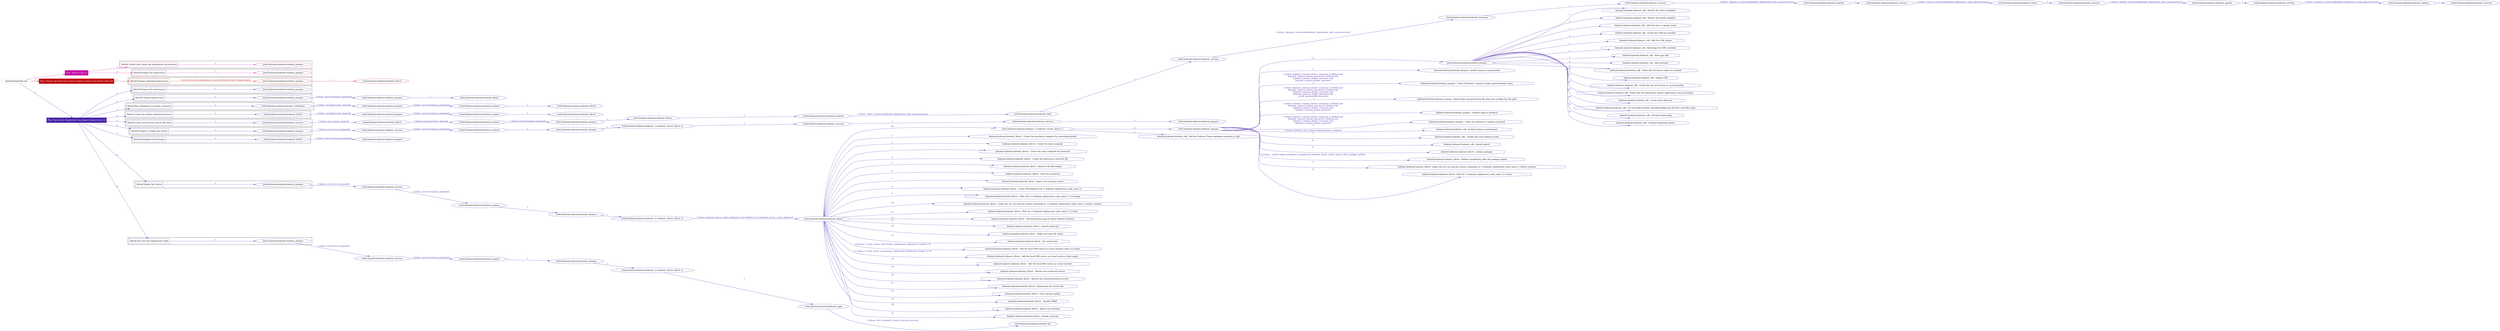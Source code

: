 digraph {
	graph [concentrate=true ordering=in rankdir=LR ratio=fill]
	edge [esep=5 sep=10]
	"kubeinit/playbook.yml" [id=root_node style=dotted]
	play_168123b5 [label="Play: Initial setup (1)" color="#c705a8" fontcolor="#ffffff" id=play_168123b5 shape=box style=filled tooltip=localhost]
	"kubeinit/playbook.yml" -> play_168123b5 [label="1 " color="#c705a8" fontcolor="#c705a8" id=edge_a6154571 labeltooltip="1 " tooltip="1 "]
	subgraph "kubeinit.kubeinit.kubeinit_prepare" {
		role_f24a0350 [label="[role] kubeinit.kubeinit.kubeinit_prepare" color="#c705a8" id=role_f24a0350 tooltip="kubeinit.kubeinit.kubeinit_prepare"]
	}
	subgraph "kubeinit.kubeinit.kubeinit_prepare" {
		role_f09bba0e [label="[role] kubeinit.kubeinit.kubeinit_prepare" color="#c705a8" id=role_f09bba0e tooltip="kubeinit.kubeinit.kubeinit_prepare"]
	}
	subgraph "Play: Initial setup (1)" {
		play_168123b5 -> block_b413ba2d [label=1 color="#c705a8" fontcolor="#c705a8" id=edge_77c739c5 labeltooltip=1 tooltip=1]
		subgraph cluster_block_b413ba2d {
			block_b413ba2d [label="[block] Gather facts about the deployment environment" color="#c705a8" id=block_b413ba2d labeltooltip="Gather facts about the deployment environment" shape=box tooltip="Gather facts about the deployment environment"]
			block_b413ba2d -> role_f24a0350 [label="1 " color="#c705a8" fontcolor="#c705a8" id=edge_3840ce3e labeltooltip="1 " tooltip="1 "]
		}
		play_168123b5 -> block_1f0708b6 [label=2 color="#c705a8" fontcolor="#c705a8" id=edge_4a33b6db labeltooltip=2 tooltip=2]
		subgraph cluster_block_1f0708b6 {
			block_1f0708b6 [label="[block] Prepare the hypervisors" color="#c705a8" id=block_1f0708b6 labeltooltip="Prepare the hypervisors" shape=box tooltip="Prepare the hypervisors"]
			block_1f0708b6 -> role_f09bba0e [label="1 " color="#c705a8" fontcolor="#c705a8" id=edge_e30bf306 labeltooltip="1 " tooltip="1 "]
		}
	}
	play_d1ee46f5 [label="Play: Prepare all hypervisor hosts to deploy service and cluster nodes (0)" color="#c00c10" fontcolor="#ffffff" id=play_d1ee46f5 shape=box style=filled tooltip="Play: Prepare all hypervisor hosts to deploy service and cluster nodes (0)"]
	"kubeinit/playbook.yml" -> play_d1ee46f5 [label="2 " color="#c00c10" fontcolor="#c00c10" id=edge_4a5be1d6 labeltooltip="2 " tooltip="2 "]
	subgraph "kubeinit.kubeinit.kubeinit_libvirt" {
		role_a0dbacc8 [label="[role] kubeinit.kubeinit.kubeinit_libvirt" color="#c00c10" id=role_a0dbacc8 tooltip="kubeinit.kubeinit.kubeinit_libvirt"]
	}
	subgraph "kubeinit.kubeinit.kubeinit_prepare" {
		role_e5b5facb [label="[role] kubeinit.kubeinit.kubeinit_prepare" color="#c00c10" id=role_e5b5facb tooltip="kubeinit.kubeinit.kubeinit_prepare"]
		role_e5b5facb -> role_a0dbacc8 [label="1 " color="#c00c10" fontcolor="#c00c10" id=edge_092a9d5a labeltooltip="1 " tooltip="1 "]
	}
	subgraph "Play: Prepare all hypervisor hosts to deploy service and cluster nodes (0)" {
		play_d1ee46f5 -> block_c4c1b292 [label=1 color="#c00c10" fontcolor="#c00c10" id=edge_a5644988 labeltooltip=1 tooltip=1]
		subgraph cluster_block_c4c1b292 {
			block_c4c1b292 [label="[block] Prepare individual hypervisors" color="#c00c10" id=block_c4c1b292 labeltooltip="Prepare individual hypervisors" shape=box tooltip="Prepare individual hypervisors"]
			block_c4c1b292 -> role_e5b5facb [label="1 [when: inventory_hostname in hostvars['kubeinit-facts'].hypervisors]" color="#c00c10" fontcolor="#c00c10" id=edge_5424ca59 labeltooltip="1 [when: inventory_hostname in hostvars['kubeinit-facts'].hypervisors]" tooltip="1 [when: inventory_hostname in hostvars['kubeinit-facts'].hypervisors]"]
		}
	}
	play_d9867f5f [label="Play: Run cluster deployment on prepared hypervisors (1)" color="#4921ab" fontcolor="#ffffff" id=play_d9867f5f shape=box style=filled tooltip=localhost]
	"kubeinit/playbook.yml" -> play_d9867f5f [label="3 " color="#4921ab" fontcolor="#4921ab" id=edge_e59981bf labeltooltip="3 " tooltip="3 "]
	subgraph "kubeinit.kubeinit.kubeinit_prepare" {
		role_7360574f [label="[role] kubeinit.kubeinit.kubeinit_prepare" color="#4921ab" id=role_7360574f tooltip="kubeinit.kubeinit.kubeinit_prepare"]
	}
	subgraph "kubeinit.kubeinit.kubeinit_libvirt" {
		role_3020bc89 [label="[role] kubeinit.kubeinit.kubeinit_libvirt" color="#4921ab" id=role_3020bc89 tooltip="kubeinit.kubeinit.kubeinit_libvirt"]
	}
	subgraph "kubeinit.kubeinit.kubeinit_prepare" {
		role_260cb291 [label="[role] kubeinit.kubeinit.kubeinit_prepare" color="#4921ab" id=role_260cb291 tooltip="kubeinit.kubeinit.kubeinit_prepare"]
		role_260cb291 -> role_3020bc89 [label="1 " color="#4921ab" fontcolor="#4921ab" id=edge_65d9c6bb labeltooltip="1 " tooltip="1 "]
	}
	subgraph "kubeinit.kubeinit.kubeinit_prepare" {
		role_b97d08a6 [label="[role] kubeinit.kubeinit.kubeinit_prepare" color="#4921ab" id=role_b97d08a6 tooltip="kubeinit.kubeinit.kubeinit_prepare"]
		role_b97d08a6 -> role_260cb291 [label="1 [when: not environment_prepared]" color="#4921ab" fontcolor="#4921ab" id=edge_9d4bd227 labeltooltip="1 [when: not environment_prepared]" tooltip="1 [when: not environment_prepared]"]
	}
	subgraph "kubeinit.kubeinit.kubeinit_libvirt" {
		role_e0ac35f8 [label="[role] kubeinit.kubeinit.kubeinit_libvirt" color="#4921ab" id=role_e0ac35f8 tooltip="kubeinit.kubeinit.kubeinit_libvirt"]
	}
	subgraph "kubeinit.kubeinit.kubeinit_prepare" {
		role_611c9a3a [label="[role] kubeinit.kubeinit.kubeinit_prepare" color="#4921ab" id=role_611c9a3a tooltip="kubeinit.kubeinit.kubeinit_prepare"]
		role_611c9a3a -> role_e0ac35f8 [label="1 " color="#4921ab" fontcolor="#4921ab" id=edge_a81bd6fb labeltooltip="1 " tooltip="1 "]
	}
	subgraph "kubeinit.kubeinit.kubeinit_prepare" {
		role_5e0f339d [label="[role] kubeinit.kubeinit.kubeinit_prepare" color="#4921ab" id=role_5e0f339d tooltip="kubeinit.kubeinit.kubeinit_prepare"]
		role_5e0f339d -> role_611c9a3a [label="1 [when: not environment_prepared]" color="#4921ab" fontcolor="#4921ab" id=edge_5bd35e44 labeltooltip="1 [when: not environment_prepared]" tooltip="1 [when: not environment_prepared]"]
	}
	subgraph "kubeinit.kubeinit.kubeinit_validations" {
		role_ddf6091a [label="[role] kubeinit.kubeinit.kubeinit_validations" color="#4921ab" id=role_ddf6091a tooltip="kubeinit.kubeinit.kubeinit_validations"]
		role_ddf6091a -> role_5e0f339d [label="1 [when: not hypervisors_cleaned]" color="#4921ab" fontcolor="#4921ab" id=edge_9f777963 labeltooltip="1 [when: not hypervisors_cleaned]" tooltip="1 [when: not hypervisors_cleaned]"]
	}
	subgraph "kubeinit.kubeinit.kubeinit_libvirt" {
		role_d4eea7ac [label="[role] kubeinit.kubeinit.kubeinit_libvirt" color="#4921ab" id=role_d4eea7ac tooltip="kubeinit.kubeinit.kubeinit_libvirt"]
	}
	subgraph "kubeinit.kubeinit.kubeinit_prepare" {
		role_920fbeca [label="[role] kubeinit.kubeinit.kubeinit_prepare" color="#4921ab" id=role_920fbeca tooltip="kubeinit.kubeinit.kubeinit_prepare"]
		role_920fbeca -> role_d4eea7ac [label="1 " color="#4921ab" fontcolor="#4921ab" id=edge_92e53eb0 labeltooltip="1 " tooltip="1 "]
	}
	subgraph "kubeinit.kubeinit.kubeinit_prepare" {
		role_f739179e [label="[role] kubeinit.kubeinit.kubeinit_prepare" color="#4921ab" id=role_f739179e tooltip="kubeinit.kubeinit.kubeinit_prepare"]
		role_f739179e -> role_920fbeca [label="1 [when: not environment_prepared]" color="#4921ab" fontcolor="#4921ab" id=edge_5e51ef5a labeltooltip="1 [when: not environment_prepared]" tooltip="1 [when: not environment_prepared]"]
	}
	subgraph "kubeinit.kubeinit.kubeinit_libvirt" {
		role_8d935866 [label="[role] kubeinit.kubeinit.kubeinit_libvirt" color="#4921ab" id=role_8d935866 tooltip="kubeinit.kubeinit.kubeinit_libvirt"]
		role_8d935866 -> role_f739179e [label="1 [when: not hypervisors_cleaned]" color="#4921ab" fontcolor="#4921ab" id=edge_d3b5748e labeltooltip="1 [when: not hypervisors_cleaned]" tooltip="1 [when: not hypervisors_cleaned]"]
	}
	subgraph "kubeinit.kubeinit.kubeinit_services" {
		role_967bcb36 [label="[role] kubeinit.kubeinit.kubeinit_services" color="#4921ab" id=role_967bcb36 tooltip="kubeinit.kubeinit.kubeinit_services"]
	}
	subgraph "kubeinit.kubeinit.kubeinit_registry" {
		role_96b33691 [label="[role] kubeinit.kubeinit.kubeinit_registry" color="#4921ab" id=role_96b33691 tooltip="kubeinit.kubeinit.kubeinit_registry"]
		role_96b33691 -> role_967bcb36 [label="1 " color="#4921ab" fontcolor="#4921ab" id=edge_1fbfda54 labeltooltip="1 " tooltip="1 "]
	}
	subgraph "kubeinit.kubeinit.kubeinit_services" {
		role_12900ff6 [label="[role] kubeinit.kubeinit.kubeinit_services" color="#4921ab" id=role_12900ff6 tooltip="kubeinit.kubeinit.kubeinit_services"]
		role_12900ff6 -> role_96b33691 [label="1 [when: 'registry' in hostvars[kubeinit_deployment_node_name].services]" color="#4921ab" fontcolor="#4921ab" id=edge_33d5be6c labeltooltip="1 [when: 'registry' in hostvars[kubeinit_deployment_node_name].services]" tooltip="1 [when: 'registry' in hostvars[kubeinit_deployment_node_name].services]"]
	}
	subgraph "kubeinit.kubeinit.kubeinit_apache" {
		role_d46aa063 [label="[role] kubeinit.kubeinit.kubeinit_apache" color="#4921ab" id=role_d46aa063 tooltip="kubeinit.kubeinit.kubeinit_apache"]
		role_d46aa063 -> role_12900ff6 [label="1 " color="#4921ab" fontcolor="#4921ab" id=edge_eb137a51 labeltooltip="1 " tooltip="1 "]
	}
	subgraph "kubeinit.kubeinit.kubeinit_services" {
		role_f12a25d2 [label="[role] kubeinit.kubeinit.kubeinit_services" color="#4921ab" id=role_f12a25d2 tooltip="kubeinit.kubeinit.kubeinit_services"]
		role_f12a25d2 -> role_d46aa063 [label="1 [when: 'apache' in hostvars[kubeinit_deployment_node_name].services]" color="#4921ab" fontcolor="#4921ab" id=edge_98c946d5 labeltooltip="1 [when: 'apache' in hostvars[kubeinit_deployment_node_name].services]" tooltip="1 [when: 'apache' in hostvars[kubeinit_deployment_node_name].services]"]
	}
	subgraph "kubeinit.kubeinit.kubeinit_nexus" {
		role_21fad8bd [label="[role] kubeinit.kubeinit.kubeinit_nexus" color="#4921ab" id=role_21fad8bd tooltip="kubeinit.kubeinit.kubeinit_nexus"]
		role_21fad8bd -> role_f12a25d2 [label="1 " color="#4921ab" fontcolor="#4921ab" id=edge_0c5fc594 labeltooltip="1 " tooltip="1 "]
	}
	subgraph "kubeinit.kubeinit.kubeinit_services" {
		role_dd56116a [label="[role] kubeinit.kubeinit.kubeinit_services" color="#4921ab" id=role_dd56116a tooltip="kubeinit.kubeinit.kubeinit_services"]
		role_dd56116a -> role_21fad8bd [label="1 [when: 'nexus' in hostvars[kubeinit_deployment_node_name].services]" color="#4921ab" fontcolor="#4921ab" id=edge_e32bef6a labeltooltip="1 [when: 'nexus' in hostvars[kubeinit_deployment_node_name].services]" tooltip="1 [when: 'nexus' in hostvars[kubeinit_deployment_node_name].services]"]
	}
	subgraph "kubeinit.kubeinit.kubeinit_haproxy" {
		role_dd62cfbc [label="[role] kubeinit.kubeinit.kubeinit_haproxy" color="#4921ab" id=role_dd62cfbc tooltip="kubeinit.kubeinit.kubeinit_haproxy"]
		role_dd62cfbc -> role_dd56116a [label="1 " color="#4921ab" fontcolor="#4921ab" id=edge_87c8d798 labeltooltip="1 " tooltip="1 "]
	}
	subgraph "kubeinit.kubeinit.kubeinit_services" {
		role_15449789 [label="[role] kubeinit.kubeinit.kubeinit_services" color="#4921ab" id=role_15449789 tooltip="kubeinit.kubeinit.kubeinit_services"]
		role_15449789 -> role_dd62cfbc [label="1 [when: 'haproxy' in hostvars[kubeinit_deployment_node_name].services]" color="#4921ab" fontcolor="#4921ab" id=edge_2f1338ce labeltooltip="1 [when: 'haproxy' in hostvars[kubeinit_deployment_node_name].services]" tooltip="1 [when: 'haproxy' in hostvars[kubeinit_deployment_node_name].services]"]
	}
	subgraph "kubeinit.kubeinit.kubeinit_dnsmasq" {
		role_1435959d [label="[role] kubeinit.kubeinit.kubeinit_dnsmasq" color="#4921ab" id=role_1435959d tooltip="kubeinit.kubeinit.kubeinit_dnsmasq"]
		role_1435959d -> role_15449789 [label="1 " color="#4921ab" fontcolor="#4921ab" id=edge_69a51e89 labeltooltip="1 " tooltip="1 "]
	}
	subgraph "kubeinit.kubeinit.kubeinit_services" {
		role_60801e56 [label="[role] kubeinit.kubeinit.kubeinit_services" color="#4921ab" id=role_60801e56 tooltip="kubeinit.kubeinit.kubeinit_services"]
		role_60801e56 -> role_1435959d [label="1 [when: 'dnsmasq' in hostvars[kubeinit_deployment_node_name].services]" color="#4921ab" fontcolor="#4921ab" id=edge_5f782dc4 labeltooltip="1 [when: 'dnsmasq' in hostvars[kubeinit_deployment_node_name].services]" tooltip="1 [when: 'dnsmasq' in hostvars[kubeinit_deployment_node_name].services]"]
	}
	subgraph "kubeinit.kubeinit.kubeinit_bind" {
		role_20e7b228 [label="[role] kubeinit.kubeinit.kubeinit_bind" color="#4921ab" id=role_20e7b228 tooltip="kubeinit.kubeinit.kubeinit_bind"]
		role_20e7b228 -> role_60801e56 [label="1 " color="#4921ab" fontcolor="#4921ab" id=edge_df86e210 labeltooltip="1 " tooltip="1 "]
	}
	subgraph "kubeinit.kubeinit.kubeinit_prepare" {
		role_3487eea6 [label="[role] kubeinit.kubeinit.kubeinit_prepare" color="#4921ab" id=role_3487eea6 tooltip="kubeinit.kubeinit.kubeinit_prepare"]
		role_3487eea6 -> role_20e7b228 [label="1 [when: 'bind' in hostvars[kubeinit_deployment_node_name].services]" color="#4921ab" fontcolor="#4921ab" id=edge_2eec20cd labeltooltip="1 [when: 'bind' in hostvars[kubeinit_deployment_node_name].services]" tooltip="1 [when: 'bind' in hostvars[kubeinit_deployment_node_name].services]"]
	}
	subgraph "kubeinit.kubeinit.kubeinit_libvirt" {
		role_f44c7fdc [label="[role] kubeinit.kubeinit.kubeinit_libvirt" color="#4921ab" id=role_f44c7fdc tooltip="kubeinit.kubeinit.kubeinit_libvirt"]
		role_f44c7fdc -> role_3487eea6 [label="1 " color="#4921ab" fontcolor="#4921ab" id=edge_64988760 labeltooltip="1 " tooltip="1 "]
	}
	subgraph "kubeinit.kubeinit.kubeinit_prepare" {
		role_33596d39 [label="[role] kubeinit.kubeinit.kubeinit_prepare" color="#4921ab" id=role_33596d39 tooltip="kubeinit.kubeinit.kubeinit_prepare"]
		role_33596d39 -> role_f44c7fdc [label="1 " color="#4921ab" fontcolor="#4921ab" id=edge_422be83c labeltooltip="1 " tooltip="1 "]
	}
	subgraph "kubeinit.kubeinit.kubeinit_prepare" {
		role_5889c2a1 [label="[role] kubeinit.kubeinit.kubeinit_prepare" color="#4921ab" id=role_5889c2a1 tooltip="kubeinit.kubeinit.kubeinit_prepare"]
		role_5889c2a1 -> role_33596d39 [label="1 [when: not environment_prepared]" color="#4921ab" fontcolor="#4921ab" id=edge_7c2de1eb labeltooltip="1 [when: not environment_prepared]" tooltip="1 [when: not environment_prepared]"]
	}
	subgraph "kubeinit.kubeinit.kubeinit_libvirt" {
		role_b0c12da1 [label="[role] kubeinit.kubeinit.kubeinit_libvirt" color="#4921ab" id=role_b0c12da1 tooltip="kubeinit.kubeinit.kubeinit_libvirt"]
		role_b0c12da1 -> role_5889c2a1 [label="1 [when: not hypervisors_cleaned]" color="#4921ab" fontcolor="#4921ab" id=edge_396c09a2 labeltooltip="1 [when: not hypervisors_cleaned]" tooltip="1 [when: not hypervisors_cleaned]"]
	}
	subgraph "kubeinit.kubeinit.kubeinit_services" {
		role_cb9d362e [label="[role] kubeinit.kubeinit.kubeinit_services" color="#4921ab" id=role_cb9d362e tooltip="kubeinit.kubeinit.kubeinit_services"]
		role_cb9d362e -> role_b0c12da1 [label="1 [when: not network_created]" color="#4921ab" fontcolor="#4921ab" id=edge_75f5f2f8 labeltooltip="1 [when: not network_created]" tooltip="1 [when: not network_created]"]
	}
	subgraph "kubeinit.kubeinit.kubeinit_prepare" {
		role_b1f7315d [label="[role] kubeinit.kubeinit.kubeinit_prepare" color="#4921ab" id=role_b1f7315d tooltip="kubeinit.kubeinit.kubeinit_prepare"]
	}
	subgraph "kubeinit.kubeinit.kubeinit_services" {
		role_a7f2deb1 [label="[role] kubeinit.kubeinit.kubeinit_services" color="#4921ab" id=role_a7f2deb1 tooltip="kubeinit.kubeinit.kubeinit_services"]
		role_a7f2deb1 -> role_b1f7315d [label="1 " color="#4921ab" fontcolor="#4921ab" id=edge_9d009868 labeltooltip="1 " tooltip="1 "]
	}
	subgraph "kubeinit.kubeinit.kubeinit_services" {
		role_26e6359f [label="[role] kubeinit.kubeinit.kubeinit_services" color="#4921ab" id=role_26e6359f tooltip="kubeinit.kubeinit.kubeinit_services"]
		role_26e6359f -> role_a7f2deb1 [label="1 " color="#4921ab" fontcolor="#4921ab" id=edge_2a93479c labeltooltip="1 " tooltip="1 "]
	}
	subgraph "kubeinit.kubeinit.kubeinit_{{ kubeinit_cluster_distro }}" {
		role_5d2ca400 [label="[role] kubeinit.kubeinit.kubeinit_{{ kubeinit_cluster_distro }}" color="#4921ab" id=role_5d2ca400 tooltip="kubeinit.kubeinit.kubeinit_{{ kubeinit_cluster_distro }}"]
		role_5d2ca400 -> role_26e6359f [label="1 " color="#4921ab" fontcolor="#4921ab" id=edge_810f5a51 labeltooltip="1 " tooltip="1 "]
	}
	subgraph "kubeinit.kubeinit.kubeinit_prepare" {
		role_842bd3d9 [label="[role] kubeinit.kubeinit.kubeinit_prepare" color="#4921ab" id=role_842bd3d9 tooltip="kubeinit.kubeinit.kubeinit_prepare"]
		role_842bd3d9 -> role_5d2ca400 [label="1 " color="#4921ab" fontcolor="#4921ab" id=edge_a2b90ad4 labeltooltip="1 " tooltip="1 "]
	}
	subgraph "kubeinit.kubeinit.kubeinit_prepare" {
		role_cc257da6 [label="[role] kubeinit.kubeinit.kubeinit_prepare" color="#4921ab" id=role_cc257da6 tooltip="kubeinit.kubeinit.kubeinit_prepare"]
		role_cc257da6 -> role_842bd3d9 [label="1 " color="#4921ab" fontcolor="#4921ab" id=edge_1debdf57 labeltooltip="1 " tooltip="1 "]
	}
	subgraph "kubeinit.kubeinit.kubeinit_services" {
		role_f75cdd41 [label="[role] kubeinit.kubeinit.kubeinit_services" color="#4921ab" id=role_f75cdd41 tooltip="kubeinit.kubeinit.kubeinit_services"]
		role_f75cdd41 -> role_cc257da6 [label="1 [when: not environment_prepared]" color="#4921ab" fontcolor="#4921ab" id=edge_7e415a27 labeltooltip="1 [when: not environment_prepared]" tooltip="1 [when: not environment_prepared]"]
	}
	subgraph "kubeinit.kubeinit.kubeinit_prepare" {
		role_c32ecf6b [label="[role] kubeinit.kubeinit.kubeinit_prepare" color="#4921ab" id=role_c32ecf6b tooltip="kubeinit.kubeinit.kubeinit_prepare"]
		role_c32ecf6b -> role_f75cdd41 [label="1 [when: not services_prepared]" color="#4921ab" fontcolor="#4921ab" id=edge_eb3b8b58 labeltooltip="1 [when: not services_prepared]" tooltip="1 [when: not services_prepared]"]
	}
	subgraph "kubeinit.kubeinit.kubeinit_prepare" {
		role_32806a8c [label="[role] kubeinit.kubeinit.kubeinit_prepare" color="#4921ab" id=role_32806a8c tooltip="kubeinit.kubeinit.kubeinit_prepare"]
	}
	subgraph "kubeinit.kubeinit.kubeinit_libvirt" {
		role_ebe1ec3c [label="[role] kubeinit.kubeinit.kubeinit_libvirt" color="#4921ab" id=role_ebe1ec3c tooltip="kubeinit.kubeinit.kubeinit_libvirt"]
		role_ebe1ec3c -> role_32806a8c [label="1 [when: not environment_prepared]" color="#4921ab" fontcolor="#4921ab" id=edge_0b20f0f6 labeltooltip="1 [when: not environment_prepared]" tooltip="1 [when: not environment_prepared]"]
	}
	subgraph "kubeinit.kubeinit.kubeinit_prepare" {
		role_21733b5f [label="[role] kubeinit.kubeinit.kubeinit_prepare" color="#4921ab" id=role_21733b5f tooltip="kubeinit.kubeinit.kubeinit_prepare"]
		task_1b10df5c [label="kubeinit.kubeinit.kubeinit_cdk : Render the cluster template" color="#4921ab" id=task_1b10df5c shape=octagon tooltip="kubeinit.kubeinit.kubeinit_cdk : Render the cluster template"]
		role_21733b5f -> task_1b10df5c [label="1 " color="#4921ab" fontcolor="#4921ab" id=edge_00a226f9 labeltooltip="1 " tooltip="1 "]
		task_f27bfcc4 [label="kubeinit.kubeinit.kubeinit_cdk : Render the bundle template" color="#4921ab" id=task_f27bfcc4 shape=octagon tooltip="kubeinit.kubeinit.kubeinit_cdk : Render the bundle template"]
		role_21733b5f -> task_f27bfcc4 [label="2 " color="#4921ab" fontcolor="#4921ab" id=edge_e9767296 labeltooltip="2 " tooltip="2 "]
		task_e3b355ef [label="kubeinit.kubeinit.kubeinit_cdk : Add host keys to known_hosts" color="#4921ab" id=task_e3b355ef shape=octagon tooltip="kubeinit.kubeinit.kubeinit_cdk : Add host keys to known_hosts"]
		role_21733b5f -> task_e3b355ef [label="3 " color="#4921ab" fontcolor="#4921ab" id=edge_c58e4fcf labeltooltip="3 " tooltip="3 "]
		task_fd843394 [label="kubeinit.kubeinit.kubeinit_cdk : Install the CDK juju installer" color="#4921ab" id=task_fd843394 shape=octagon tooltip="kubeinit.kubeinit.kubeinit_cdk : Install the CDK juju installer"]
		role_21733b5f -> task_fd843394 [label="4 " color="#4921ab" fontcolor="#4921ab" id=edge_3c70d8f3 labeltooltip="4 " tooltip="4 "]
		task_131b795e [label="kubeinit.kubeinit.kubeinit_cdk : Add the CDK cluster" color="#4921ab" id=task_131b795e shape=octagon tooltip="kubeinit.kubeinit.kubeinit_cdk : Add the CDK cluster"]
		role_21733b5f -> task_131b795e [label="5 " color="#4921ab" fontcolor="#4921ab" id=edge_412713bd labeltooltip="5 " tooltip="5 "]
		task_5fe8a00d [label="kubeinit.kubeinit.kubeinit_cdk : Bootstrap the CDK controller" color="#4921ab" id=task_5fe8a00d shape=octagon tooltip="kubeinit.kubeinit.kubeinit_cdk : Bootstrap the CDK controller"]
		role_21733b5f -> task_5fe8a00d [label="6 " color="#4921ab" fontcolor="#4921ab" id=edge_527cc860 labeltooltip="6 " tooltip="6 "]
		task_100bfd2a [label="kubeinit.kubeinit.kubeinit_cdk : Show juju info" color="#4921ab" id=task_100bfd2a shape=octagon tooltip="kubeinit.kubeinit.kubeinit_cdk : Show juju info"]
		role_21733b5f -> task_100bfd2a [label="7 " color="#4921ab" fontcolor="#4921ab" id=edge_34af715a labeltooltip="7 " tooltip="7 "]
		task_202d5c76 [label="kubeinit.kubeinit.kubeinit_cdk : Add machines" color="#4921ab" id=task_202d5c76 shape=octagon tooltip="kubeinit.kubeinit.kubeinit_cdk : Add machines"]
		role_21733b5f -> task_202d5c76 [label="8 " color="#4921ab" fontcolor="#4921ab" id=edge_ad4b6cb1 labeltooltip="8 " tooltip="8 "]
		task_e29595e6 [label="kubeinit.kubeinit.kubeinit_cdk : Verify that all cluster nodes are started" color="#4921ab" id=task_e29595e6 shape=octagon tooltip="kubeinit.kubeinit.kubeinit_cdk : Verify that all cluster nodes are started"]
		role_21733b5f -> task_e29595e6 [label="9 " color="#4921ab" fontcolor="#4921ab" id=edge_2482c8e8 labeltooltip="9 " tooltip="9 "]
		task_c3092da1 [label="kubeinit.kubeinit.kubeinit_cdk : Deploy CDK" color="#4921ab" id=task_c3092da1 shape=octagon tooltip="kubeinit.kubeinit.kubeinit_cdk : Deploy CDK"]
		role_21733b5f -> task_c3092da1 [label="10 " color="#4921ab" fontcolor="#4921ab" id=edge_e982697f labeltooltip="10 " tooltip="10 "]
		task_35c8ca76 [label="kubeinit.kubeinit.kubeinit_cdk : Verify that the etcd cluster is up and healthy" color="#4921ab" id=task_35c8ca76 shape=octagon tooltip="kubeinit.kubeinit.kubeinit_cdk : Verify that the etcd cluster is up and healthy"]
		role_21733b5f -> task_35c8ca76 [label="11 " color="#4921ab" fontcolor="#4921ab" id=edge_3781d5a2 labeltooltip="11 " tooltip="11 "]
		task_2430a5c0 [label="kubeinit.kubeinit.kubeinit_cdk : Verify that the kubernetes_master application is up and healthy" color="#4921ab" id=task_2430a5c0 shape=octagon tooltip="kubeinit.kubeinit.kubeinit_cdk : Verify that the kubernetes_master application is up and healthy"]
		role_21733b5f -> task_2430a5c0 [label="12 " color="#4921ab" fontcolor="#4921ab" id=edge_dbde5430 labeltooltip="12 " tooltip="12 "]
		task_c4f0613c [label="kubeinit.kubeinit.kubeinit_cdk : Create kube directory" color="#4921ab" id=task_c4f0613c shape=octagon tooltip="kubeinit.kubeinit.kubeinit_cdk : Create kube directory"]
		role_21733b5f -> task_c4f0613c [label="13 " color="#4921ab" fontcolor="#4921ab" id=edge_6ad69bb2 labeltooltip="13 " tooltip="13 "]
		task_486ce1be [label="kubeinit.kubeinit.kubeinit_cdk : Get the kubectl binary and kubeconfig from the first controller node" color="#4921ab" id=task_486ce1be shape=octagon tooltip="kubeinit.kubeinit.kubeinit_cdk : Get the kubectl binary and kubeconfig from the first controller node"]
		role_21733b5f -> task_486ce1be [label="14 " color="#4921ab" fontcolor="#4921ab" id=edge_33a1fb77 labeltooltip="14 " tooltip="14 "]
		task_1e87b434 [label="kubeinit.kubeinit.kubeinit_cdk : Autoload kubeconfig" color="#4921ab" id=task_1e87b434 shape=octagon tooltip="kubeinit.kubeinit.kubeinit_cdk : Autoload kubeconfig"]
		role_21733b5f -> task_1e87b434 [label="15 " color="#4921ab" fontcolor="#4921ab" id=edge_6af993c2 labeltooltip="15 " tooltip="15 "]
		task_b0f7a6ad [label="kubeinit.kubeinit.kubeinit_cdk : Finished deploying cluster" color="#4921ab" id=task_b0f7a6ad shape=octagon tooltip="kubeinit.kubeinit.kubeinit_cdk : Finished deploying cluster"]
		role_21733b5f -> task_b0f7a6ad [label="16 " color="#4921ab" fontcolor="#4921ab" id=edge_0e834ae4 labeltooltip="16 " tooltip="16 "]
	}
	subgraph "kubeinit.kubeinit.kubeinit_prepare" {
		role_226855d7 [label="[role] kubeinit.kubeinit.kubeinit_prepare" color="#4921ab" id=role_226855d7 tooltip="kubeinit.kubeinit.kubeinit_prepare"]
		task_cd8525b6 [label="kubeinit.kubeinit.kubeinit_prepare : Install common requirements" color="#4921ab" id=task_cd8525b6 shape=octagon tooltip="kubeinit.kubeinit.kubeinit_prepare : Install common requirements"]
		role_226855d7 -> task_cd8525b6 [label="1 " color="#4921ab" fontcolor="#4921ab" id=edge_7b50c32a labeltooltip="1 " tooltip="1 "]
		task_35b0b79d [label="kubeinit.kubeinit.kubeinit_prepare : Check if kubeinit_common_docker_password path exists" color="#4921ab" id=task_35b0b79d shape=octagon tooltip="kubeinit.kubeinit.kubeinit_prepare : Check if kubeinit_common_docker_password path exists"]
		role_226855d7 -> task_35b0b79d [label="2 [when: kubeinit_common_docker_username is defined and
kubeinit_common_docker_password is defined and
kubeinit_common_docker_username and
kubeinit_common_docker_password
]" color="#4921ab" fontcolor="#4921ab" id=edge_1f2dd67c labeltooltip="2 [when: kubeinit_common_docker_username is defined and
kubeinit_common_docker_password is defined and
kubeinit_common_docker_username and
kubeinit_common_docker_password
]" tooltip="2 [when: kubeinit_common_docker_username is defined and
kubeinit_common_docker_password is defined and
kubeinit_common_docker_username and
kubeinit_common_docker_password
]"]
		task_4ecb2eee [label="kubeinit.kubeinit.kubeinit_prepare : Read docker password from file when the variable has the path" color="#4921ab" id=task_4ecb2eee shape=octagon tooltip="kubeinit.kubeinit.kubeinit_prepare : Read docker password from file when the variable has the path"]
		role_226855d7 -> task_4ecb2eee [label="3 [when: kubeinit_common_docker_username is defined and
kubeinit_common_docker_password is defined and
kubeinit_common_docker_username and
kubeinit_common_docker_password and
_result_passwordfile.stat.exists
]" color="#4921ab" fontcolor="#4921ab" id=edge_843e916b labeltooltip="3 [when: kubeinit_common_docker_username is defined and
kubeinit_common_docker_password is defined and
kubeinit_common_docker_username and
kubeinit_common_docker_password and
_result_passwordfile.stat.exists
]" tooltip="3 [when: kubeinit_common_docker_username is defined and
kubeinit_common_docker_password is defined and
kubeinit_common_docker_username and
kubeinit_common_docker_password and
_result_passwordfile.stat.exists
]"]
		task_85ea40b8 [label="kubeinit.kubeinit.kubeinit_prepare : Podman login to docker.io" color="#4921ab" id=task_85ea40b8 shape=octagon tooltip="kubeinit.kubeinit.kubeinit_prepare : Podman login to docker.io"]
		role_226855d7 -> task_85ea40b8 [label="4 [when: kubeinit_common_docker_username is defined and
kubeinit_common_docker_password is defined and
kubeinit_common_docker_username and
kubeinit_common_docker_password
]" color="#4921ab" fontcolor="#4921ab" id=edge_2621d367 labeltooltip="4 [when: kubeinit_common_docker_username is defined and
kubeinit_common_docker_password is defined and
kubeinit_common_docker_username and
kubeinit_common_docker_password
]" tooltip="4 [when: kubeinit_common_docker_username is defined and
kubeinit_common_docker_password is defined and
kubeinit_common_docker_username and
kubeinit_common_docker_password
]"]
		task_dfc9ef65 [label="kubeinit.kubeinit.kubeinit_prepare : Clear any reference to docker password" color="#4921ab" id=task_dfc9ef65 shape=octagon tooltip="kubeinit.kubeinit.kubeinit_prepare : Clear any reference to docker password"]
		role_226855d7 -> task_dfc9ef65 [label="5 [when: kubeinit_common_docker_username is defined and
kubeinit_common_docker_password is defined and
kubeinit_common_docker_username and
kubeinit_common_docker_password
]" color="#4921ab" fontcolor="#4921ab" id=edge_5b4e6a3a labeltooltip="5 [when: kubeinit_common_docker_username is defined and
kubeinit_common_docker_password is defined and
kubeinit_common_docker_username and
kubeinit_common_docker_password
]" tooltip="5 [when: kubeinit_common_docker_username is defined and
kubeinit_common_docker_password is defined and
kubeinit_common_docker_username and
kubeinit_common_docker_password
]"]
		task_5c6ff5c7 [label="kubeinit.kubeinit.kubeinit_cdk : Install common requirements" color="#4921ab" id=task_5c6ff5c7 shape=octagon tooltip="kubeinit.kubeinit.kubeinit_cdk : Install common requirements"]
		role_226855d7 -> task_5c6ff5c7 [label="6 [when: kubeinit_cdk_common_dependencies is defined]" color="#4921ab" fontcolor="#4921ab" id=edge_5daec903 labeltooltip="6 [when: kubeinit_cdk_common_dependencies is defined]" tooltip="6 [when: kubeinit_cdk_common_dependencies is defined]"]
		task_d0a8a492 [label="kubeinit.kubeinit.kubeinit_cdk : Enable and start podman.socket" color="#4921ab" id=task_d0a8a492 shape=octagon tooltip="kubeinit.kubeinit.kubeinit_cdk : Enable and start podman.socket"]
		role_226855d7 -> task_d0a8a492 [label="7 " color="#4921ab" fontcolor="#4921ab" id=edge_818f9fbe labeltooltip="7 " tooltip="7 "]
		task_d75d89d3 [label="kubeinit.kubeinit.kubeinit_cdk : Install kubectl" color="#4921ab" id=task_d75d89d3 shape=octagon tooltip="kubeinit.kubeinit.kubeinit_cdk : Install kubectl"]
		role_226855d7 -> task_d75d89d3 [label="8 " color="#4921ab" fontcolor="#4921ab" id=edge_61abb8b7 labeltooltip="8 " tooltip="8 "]
		task_db5879d2 [label="kubeinit.kubeinit.kubeinit_libvirt : Update packages" color="#4921ab" id=task_db5879d2 shape=octagon tooltip="kubeinit.kubeinit.kubeinit_libvirt : Update packages"]
		role_226855d7 -> task_db5879d2 [label="9 " color="#4921ab" fontcolor="#4921ab" id=edge_9c858053 labeltooltip="9 " tooltip="9 "]
		task_bf16bceb [label="kubeinit.kubeinit.kubeinit_libvirt : Reboot immediately after the package update" color="#4921ab" id=task_bf16bceb shape=octagon tooltip="kubeinit.kubeinit.kubeinit_libvirt : Reboot immediately after the package update"]
		role_226855d7 -> task_bf16bceb [label="10 [when: _result_update_packages is changed and kubeinit_libvirt_reboot_guests_after_package_update]" color="#4921ab" fontcolor="#4921ab" id=edge_3f20e9e0 labeltooltip="10 [when: _result_update_packages is changed and kubeinit_libvirt_reboot_guests_after_package_update]" tooltip="10 [when: _result_update_packages is changed and kubeinit_libvirt_reboot_guests_after_package_update]"]
		task_66fb60b8 [label="kubeinit.kubeinit.kubeinit_libvirt : make sure we can execute remote commands in {{ kubeinit_deployment_node_name }} before continue" color="#4921ab" id=task_66fb60b8 shape=octagon tooltip="kubeinit.kubeinit.kubeinit_libvirt : make sure we can execute remote commands in {{ kubeinit_deployment_node_name }} before continue"]
		role_226855d7 -> task_66fb60b8 [label="11 " color="#4921ab" fontcolor="#4921ab" id=edge_c5e631ed labeltooltip="11 " tooltip="11 "]
		task_c9ea57ad [label="kubeinit.kubeinit.kubeinit_libvirt : Wait for {{ kubeinit_deployment_node_name }} to boot" color="#4921ab" id=task_c9ea57ad shape=octagon tooltip="kubeinit.kubeinit.kubeinit_libvirt : Wait for {{ kubeinit_deployment_node_name }} to boot"]
		role_226855d7 -> task_c9ea57ad [label="12 " color="#4921ab" fontcolor="#4921ab" id=edge_fa4cf4c0 labeltooltip="12 " tooltip="12 "]
		role_226855d7 -> role_21733b5f [label="13 " color="#4921ab" fontcolor="#4921ab" id=edge_738e64ab labeltooltip="13 " tooltip="13 "]
	}
	subgraph "kubeinit.kubeinit.kubeinit_{{ kubeinit_cluster_distro }}" {
		role_35fe4f3a [label="[role] kubeinit.kubeinit.kubeinit_{{ kubeinit_cluster_distro }}" color="#4921ab" id=role_35fe4f3a tooltip="kubeinit.kubeinit.kubeinit_{{ kubeinit_cluster_distro }}"]
		task_4e2ef61f [label="kubeinit.kubeinit.kubeinit_cdk : Add the Podman Ubuntu package repository to Apt" color="#4921ab" id=task_4e2ef61f shape=octagon tooltip="kubeinit.kubeinit.kubeinit_cdk : Add the Podman Ubuntu package repository to Apt"]
		role_35fe4f3a -> task_4e2ef61f [label="1 " color="#4921ab" fontcolor="#4921ab" id=edge_a06e035b labeltooltip="1 " tooltip="1 "]
		role_35fe4f3a -> role_226855d7 [label="2 " color="#4921ab" fontcolor="#4921ab" id=edge_1c319120 labeltooltip="2 " tooltip="2 "]
	}
	subgraph "kubeinit.kubeinit.kubeinit_libvirt" {
		role_82be951b [label="[role] kubeinit.kubeinit.kubeinit_libvirt" color="#4921ab" id=role_82be951b tooltip="kubeinit.kubeinit.kubeinit_libvirt"]
		task_d4c933b0 [label="kubeinit.kubeinit.kubeinit_libvirt : Create the interfaces template for networking details" color="#4921ab" id=task_d4c933b0 shape=octagon tooltip="kubeinit.kubeinit.kubeinit_libvirt : Create the interfaces template for networking details"]
		role_82be951b -> task_d4c933b0 [label="1 " color="#4921ab" fontcolor="#4921ab" id=edge_e23a226b labeltooltip="1 " tooltip="1 "]
		task_e727c551 [label="kubeinit.kubeinit.kubeinit_libvirt : Create the hosts template" color="#4921ab" id=task_e727c551 shape=octagon tooltip="kubeinit.kubeinit.kubeinit_libvirt : Create the hosts template"]
		role_82be951b -> task_e727c551 [label="2 " color="#4921ab" fontcolor="#4921ab" id=edge_0475210c labeltooltip="2 " tooltip="2 "]
		task_15e67e15 [label="kubeinit.kubeinit.kubeinit_libvirt : Create the main config file for cloud-init" color="#4921ab" id=task_15e67e15 shape=octagon tooltip="kubeinit.kubeinit.kubeinit_libvirt : Create the main config file for cloud-init"]
		role_82be951b -> task_15e67e15 [label="3 " color="#4921ab" fontcolor="#4921ab" id=edge_90e0d1d9 labeltooltip="3 " tooltip="3 "]
		task_36a4bbbc [label="kubeinit.kubeinit.kubeinit_libvirt : Create the datasource cloud-init file" color="#4921ab" id=task_36a4bbbc shape=octagon tooltip="kubeinit.kubeinit.kubeinit_libvirt : Create the datasource cloud-init file"]
		role_82be951b -> task_36a4bbbc [label="4 " color="#4921ab" fontcolor="#4921ab" id=edge_d49097db labeltooltip="4 " tooltip="4 "]
		task_76554cbd [label="kubeinit.kubeinit.kubeinit_libvirt : Remove old disk images" color="#4921ab" id=task_76554cbd shape=octagon tooltip="kubeinit.kubeinit.kubeinit_libvirt : Remove old disk images"]
		role_82be951b -> task_76554cbd [label="5 " color="#4921ab" fontcolor="#4921ab" id=edge_92d82a7c labeltooltip="5 " tooltip="5 "]
		task_99752310 [label="kubeinit.kubeinit.kubeinit_libvirt : Grow the partitions" color="#4921ab" id=task_99752310 shape=octagon tooltip="kubeinit.kubeinit.kubeinit_libvirt : Grow the partitions"]
		role_82be951b -> task_99752310 [label="6 " color="#4921ab" fontcolor="#4921ab" id=edge_a7d61a1d labeltooltip="6 " tooltip="6 "]
		task_0d208287 [label="kubeinit.kubeinit.kubeinit_libvirt : Inject virt-customize assets" color="#4921ab" id=task_0d208287 shape=octagon tooltip="kubeinit.kubeinit.kubeinit_libvirt : Inject virt-customize assets"]
		role_82be951b -> task_0d208287 [label="7 " color="#4921ab" fontcolor="#4921ab" id=edge_dd641987 labeltooltip="7 " tooltip="7 "]
		task_3ab9eff4 [label="kubeinit.kubeinit.kubeinit_libvirt : Create VM definition for {{ kubeinit_deployment_node_name }}" color="#4921ab" id=task_3ab9eff4 shape=octagon tooltip="kubeinit.kubeinit.kubeinit_libvirt : Create VM definition for {{ kubeinit_deployment_node_name }}"]
		role_82be951b -> task_3ab9eff4 [label="8 " color="#4921ab" fontcolor="#4921ab" id=edge_b6cafdd8 labeltooltip="8 " tooltip="8 "]
		task_396b881e [label="kubeinit.kubeinit.kubeinit_libvirt : Wait until {{ kubeinit_deployment_node_name }} is running" color="#4921ab" id=task_396b881e shape=octagon tooltip="kubeinit.kubeinit.kubeinit_libvirt : Wait until {{ kubeinit_deployment_node_name }} is running"]
		role_82be951b -> task_396b881e [label="9 " color="#4921ab" fontcolor="#4921ab" id=edge_1ba2514a labeltooltip="9 " tooltip="9 "]
		task_306d8d0b [label="kubeinit.kubeinit.kubeinit_libvirt : make sure we can execute remote commands in {{ kubeinit_deployment_node_name }} before continue" color="#4921ab" id=task_306d8d0b shape=octagon tooltip="kubeinit.kubeinit.kubeinit_libvirt : make sure we can execute remote commands in {{ kubeinit_deployment_node_name }} before continue"]
		role_82be951b -> task_306d8d0b [label="10 " color="#4921ab" fontcolor="#4921ab" id=edge_c7e4e39e labeltooltip="10 " tooltip="10 "]
		task_3d08be8b [label="kubeinit.kubeinit.kubeinit_libvirt : Wait for {{ kubeinit_deployment_node_name }} to boot" color="#4921ab" id=task_3d08be8b shape=octagon tooltip="kubeinit.kubeinit.kubeinit_libvirt : Wait for {{ kubeinit_deployment_node_name }} to boot"]
		role_82be951b -> task_3d08be8b [label="11 " color="#4921ab" fontcolor="#4921ab" id=edge_c674c815 labeltooltip="11 " tooltip="11 "]
		task_6101f6b7 [label="kubeinit.kubeinit.kubeinit_libvirt : Add kubernetes repo for latest kubectl (Ubuntu)" color="#4921ab" id=task_6101f6b7 shape=octagon tooltip="kubeinit.kubeinit.kubeinit_libvirt : Add kubernetes repo for latest kubectl (Ubuntu)"]
		role_82be951b -> task_6101f6b7 [label="12 " color="#4921ab" fontcolor="#4921ab" id=edge_1748c9a6 labeltooltip="12 " tooltip="12 "]
		task_83e1737b [label="kubeinit.kubeinit.kubeinit_libvirt : Install resolvconf" color="#4921ab" id=task_83e1737b shape=octagon tooltip="kubeinit.kubeinit.kubeinit_libvirt : Install resolvconf"]
		role_82be951b -> task_83e1737b [label="13 " color="#4921ab" fontcolor="#4921ab" id=edge_6421d595 labeltooltip="13 " tooltip="13 "]
		task_a718bb7a [label="kubeinit.kubeinit.kubeinit_libvirt : Make sure base file exists" color="#4921ab" id=task_a718bb7a shape=octagon tooltip="kubeinit.kubeinit.kubeinit_libvirt : Make sure base file exists"]
		role_82be951b -> task_a718bb7a [label="14 " color="#4921ab" fontcolor="#4921ab" id=edge_65dcc112 labeltooltip="14 " tooltip="14 "]
		task_9f89dca4 [label="kubeinit.kubeinit.kubeinit_libvirt : Get resolv lines" color="#4921ab" id=task_9f89dca4 shape=octagon tooltip="kubeinit.kubeinit.kubeinit_libvirt : Get resolv lines"]
		role_82be951b -> task_9f89dca4 [label="15 " color="#4921ab" fontcolor="#4921ab" id=edge_45af6d09 labeltooltip="15 " tooltip="15 "]
		task_fe033a44 [label="kubeinit.kubeinit.kubeinit_libvirt : Add the local DNS server as a local resolver when not empty" color="#4921ab" id=task_fe033a44 shape=octagon tooltip="kubeinit.kubeinit.kubeinit_libvirt : Add the local DNS server as a local resolver when not empty"]
		role_82be951b -> task_fe033a44 [label="16 [when: (_result_resolv_conf.content | b64decode).splitlines() | length > 0]" color="#4921ab" fontcolor="#4921ab" id=edge_46f5265a labeltooltip="16 [when: (_result_resolv_conf.content | b64decode).splitlines() | length > 0]" tooltip="16 [when: (_result_resolv_conf.content | b64decode).splitlines() | length > 0]"]
		task_a28c2355 [label="kubeinit.kubeinit.kubeinit_libvirt : Add the local DNS server as a local resolver when empty" color="#4921ab" id=task_a28c2355 shape=octagon tooltip="kubeinit.kubeinit.kubeinit_libvirt : Add the local DNS server as a local resolver when empty"]
		role_82be951b -> task_a28c2355 [label="17 [when: (_result_resolv_conf.content | b64decode).splitlines() | length == 0]" color="#4921ab" fontcolor="#4921ab" id=edge_908c5d97 labeltooltip="17 [when: (_result_resolv_conf.content | b64decode).splitlines() | length == 0]" tooltip="17 [when: (_result_resolv_conf.content | b64decode).splitlines() | length == 0]"]
		task_11a0cfee [label="kubeinit.kubeinit.kubeinit_libvirt : Add the local DNS server as a local resolver" color="#4921ab" id=task_11a0cfee shape=octagon tooltip="kubeinit.kubeinit.kubeinit_libvirt : Add the local DNS server as a local resolver"]
		role_82be951b -> task_11a0cfee [label="18 " color="#4921ab" fontcolor="#4921ab" id=edge_4ff5f125 labeltooltip="18 " tooltip="18 "]
		task_42982860 [label="kubeinit.kubeinit.kubeinit_libvirt : Restart the resolvconf service" color="#4921ab" id=task_42982860 shape=octagon tooltip="kubeinit.kubeinit.kubeinit_libvirt : Restart the resolvconf service"]
		role_82be951b -> task_42982860 [label="19 " color="#4921ab" fontcolor="#4921ab" id=edge_ff985df0 labeltooltip="19 " tooltip="19 "]
		task_24b4db69 [label="kubeinit.kubeinit.kubeinit_libvirt : Restart the systemd-resolved service" color="#4921ab" id=task_24b4db69 shape=octagon tooltip="kubeinit.kubeinit.kubeinit_libvirt : Restart the systemd-resolved service"]
		role_82be951b -> task_24b4db69 [label="20 " color="#4921ab" fontcolor="#4921ab" id=edge_06691bd0 labeltooltip="20 " tooltip="20 "]
		task_debaea88 [label="kubeinit.kubeinit.kubeinit_libvirt : Regenerate the resolv.conf" color="#4921ab" id=task_debaea88 shape=octagon tooltip="kubeinit.kubeinit.kubeinit_libvirt : Regenerate the resolv.conf"]
		role_82be951b -> task_debaea88 [label="21 " color="#4921ab" fontcolor="#4921ab" id=edge_bb3635f6 labeltooltip="21 " tooltip="21 "]
		task_00d7bacd [label="kubeinit.kubeinit.kubeinit_libvirt : Force apt-get update" color="#4921ab" id=task_00d7bacd shape=octagon tooltip="kubeinit.kubeinit.kubeinit_libvirt : Force apt-get update"]
		role_82be951b -> task_00d7bacd [label="22 " color="#4921ab" fontcolor="#4921ab" id=edge_0ba94815 labeltooltip="22 " tooltip="22 "]
		task_951d2623 [label="kubeinit.kubeinit.kubeinit_libvirt : Disable SWAP" color="#4921ab" id=task_951d2623 shape=octagon tooltip="kubeinit.kubeinit.kubeinit_libvirt : Disable SWAP"]
		role_82be951b -> task_951d2623 [label="23 " color="#4921ab" fontcolor="#4921ab" id=edge_01ea010a labeltooltip="23 " tooltip="23 "]
		task_1419bd7f [label="kubeinit.kubeinit.kubeinit_libvirt : Resize root partition" color="#4921ab" id=task_1419bd7f shape=octagon tooltip="kubeinit.kubeinit.kubeinit_libvirt : Resize root partition"]
		role_82be951b -> task_1419bd7f [label="24 " color="#4921ab" fontcolor="#4921ab" id=edge_5d12b17e labeltooltip="24 " tooltip="24 "]
		task_7fed4411 [label="kubeinit.kubeinit.kubeinit_libvirt : Enable cloud init" color="#4921ab" id=task_7fed4411 shape=octagon tooltip="kubeinit.kubeinit.kubeinit_libvirt : Enable cloud init"]
		role_82be951b -> task_7fed4411 [label="25 " color="#4921ab" fontcolor="#4921ab" id=edge_228469fd labeltooltip="25 " tooltip="25 "]
		role_82be951b -> role_35fe4f3a [label="26 " color="#4921ab" fontcolor="#4921ab" id=edge_e346a832 labeltooltip="26 " tooltip="26 "]
	}
	subgraph "kubeinit.kubeinit.kubeinit_{{ kubeinit_cluster_distro }}" {
		role_f5422ae4 [label="[role] kubeinit.kubeinit.kubeinit_{{ kubeinit_cluster_distro }}" color="#4921ab" id=role_f5422ae4 tooltip="kubeinit.kubeinit.kubeinit_{{ kubeinit_cluster_distro }}"]
		role_f5422ae4 -> role_82be951b [label="1 [when: kubeinit_cluster_nodes_deployed is not defined or not kubeinit_cluster_nodes_deployed]" color="#4921ab" fontcolor="#4921ab" id=edge_ece9a3c8 labeltooltip="1 [when: kubeinit_cluster_nodes_deployed is not defined or not kubeinit_cluster_nodes_deployed]" tooltip="1 [when: kubeinit_cluster_nodes_deployed is not defined or not kubeinit_cluster_nodes_deployed]"]
	}
	subgraph "kubeinit.kubeinit.kubeinit_prepare" {
		role_56346f30 [label="[role] kubeinit.kubeinit.kubeinit_prepare" color="#4921ab" id=role_56346f30 tooltip="kubeinit.kubeinit.kubeinit_prepare"]
		role_56346f30 -> role_f5422ae4 [label="1 " color="#4921ab" fontcolor="#4921ab" id=edge_ae907c2d labeltooltip="1 " tooltip="1 "]
	}
	subgraph "kubeinit.kubeinit.kubeinit_prepare" {
		role_ecf6b13c [label="[role] kubeinit.kubeinit.kubeinit_prepare" color="#4921ab" id=role_ecf6b13c tooltip="kubeinit.kubeinit.kubeinit_prepare"]
		role_ecf6b13c -> role_56346f30 [label="1 " color="#4921ab" fontcolor="#4921ab" id=edge_2fffb5b9 labeltooltip="1 " tooltip="1 "]
	}
	subgraph "kubeinit.kubeinit.kubeinit_services" {
		role_1a57600c [label="[role] kubeinit.kubeinit.kubeinit_services" color="#4921ab" id=role_1a57600c tooltip="kubeinit.kubeinit.kubeinit_services"]
		role_1a57600c -> role_ecf6b13c [label="1 [when: not environment_prepared]" color="#4921ab" fontcolor="#4921ab" id=edge_b6daaa1d labeltooltip="1 [when: not environment_prepared]" tooltip="1 [when: not environment_prepared]"]
	}
	subgraph "kubeinit.kubeinit.kubeinit_prepare" {
		role_f7dcf807 [label="[role] kubeinit.kubeinit.kubeinit_prepare" color="#4921ab" id=role_f7dcf807 tooltip="kubeinit.kubeinit.kubeinit_prepare"]
		role_f7dcf807 -> role_1a57600c [label="1 [when: not services_prepared]" color="#4921ab" fontcolor="#4921ab" id=edge_717acfc2 labeltooltip="1 [when: not services_prepared]" tooltip="1 [when: not services_prepared]"]
	}
	subgraph "kubeinit.kubeinit.kubeinit_nfs" {
		role_fda66a28 [label="[role] kubeinit.kubeinit.kubeinit_nfs" color="#4921ab" id=role_fda66a28 tooltip="kubeinit.kubeinit.kubeinit_nfs"]
	}
	subgraph "kubeinit.kubeinit.kubeinit_apps" {
		role_98dd207e [label="[role] kubeinit.kubeinit.kubeinit_apps" color="#4921ab" id=role_98dd207e tooltip="kubeinit.kubeinit.kubeinit_apps"]
		role_98dd207e -> role_fda66a28 [label="1 [when: 'nfs' in kubeinit_cluster_hostvars.services]" color="#4921ab" fontcolor="#4921ab" id=edge_6ef3b3c3 labeltooltip="1 [when: 'nfs' in kubeinit_cluster_hostvars.services]" tooltip="1 [when: 'nfs' in kubeinit_cluster_hostvars.services]"]
	}
	subgraph "kubeinit.kubeinit.kubeinit_{{ kubeinit_cluster_distro }}" {
		role_614be9e6 [label="[role] kubeinit.kubeinit.kubeinit_{{ kubeinit_cluster_distro }}" color="#4921ab" id=role_614be9e6 tooltip="kubeinit.kubeinit.kubeinit_{{ kubeinit_cluster_distro }}"]
		role_614be9e6 -> role_98dd207e [label="1 " color="#4921ab" fontcolor="#4921ab" id=edge_cb68a128 labeltooltip="1 " tooltip="1 "]
	}
	subgraph "kubeinit.kubeinit.kubeinit_prepare" {
		role_9d8b0c13 [label="[role] kubeinit.kubeinit.kubeinit_prepare" color="#4921ab" id=role_9d8b0c13 tooltip="kubeinit.kubeinit.kubeinit_prepare"]
		role_9d8b0c13 -> role_614be9e6 [label="1 " color="#4921ab" fontcolor="#4921ab" id=edge_c4ac84be labeltooltip="1 " tooltip="1 "]
	}
	subgraph "kubeinit.kubeinit.kubeinit_prepare" {
		role_526c3742 [label="[role] kubeinit.kubeinit.kubeinit_prepare" color="#4921ab" id=role_526c3742 tooltip="kubeinit.kubeinit.kubeinit_prepare"]
		role_526c3742 -> role_9d8b0c13 [label="1 " color="#4921ab" fontcolor="#4921ab" id=edge_990a11e0 labeltooltip="1 " tooltip="1 "]
	}
	subgraph "kubeinit.kubeinit.kubeinit_services" {
		role_3350fa1b [label="[role] kubeinit.kubeinit.kubeinit_services" color="#4921ab" id=role_3350fa1b tooltip="kubeinit.kubeinit.kubeinit_services"]
		role_3350fa1b -> role_526c3742 [label="1 [when: not environment_prepared]" color="#4921ab" fontcolor="#4921ab" id=edge_16f1afe9 labeltooltip="1 [when: not environment_prepared]" tooltip="1 [when: not environment_prepared]"]
	}
	subgraph "kubeinit.kubeinit.kubeinit_prepare" {
		role_70b7aece [label="[role] kubeinit.kubeinit.kubeinit_prepare" color="#4921ab" id=role_70b7aece tooltip="kubeinit.kubeinit.kubeinit_prepare"]
		role_70b7aece -> role_3350fa1b [label="1 [when: not services_prepared]" color="#4921ab" fontcolor="#4921ab" id=edge_d51a3a04 labeltooltip="1 [when: not services_prepared]" tooltip="1 [when: not services_prepared]"]
	}
	subgraph "Play: Run cluster deployment on prepared hypervisors (1)" {
		play_d9867f5f -> block_a76f7ba7 [label=1 color="#4921ab" fontcolor="#4921ab" id=edge_0c48f81b labeltooltip=1 tooltip=1]
		subgraph cluster_block_a76f7ba7 {
			block_a76f7ba7 [label="[block] Prepare the environment" color="#4921ab" id=block_a76f7ba7 labeltooltip="Prepare the environment" shape=box tooltip="Prepare the environment"]
			block_a76f7ba7 -> role_7360574f [label="1 " color="#4921ab" fontcolor="#4921ab" id=edge_ea2bb358 labeltooltip="1 " tooltip="1 "]
		}
		play_d9867f5f -> block_8a31a252 [label=2 color="#4921ab" fontcolor="#4921ab" id=edge_c5d69f2b labeltooltip=2 tooltip=2]
		subgraph cluster_block_8a31a252 {
			block_8a31a252 [label="[block] Cleanup hypervisors" color="#4921ab" id=block_8a31a252 labeltooltip="Cleanup hypervisors" shape=box tooltip="Cleanup hypervisors"]
			block_8a31a252 -> role_b97d08a6 [label="1 " color="#4921ab" fontcolor="#4921ab" id=edge_c9ba5529 labeltooltip="1 " tooltip="1 "]
		}
		play_d9867f5f -> block_3283379f [label=3 color="#4921ab" fontcolor="#4921ab" id=edge_c5003c64 labeltooltip=3 tooltip=3]
		subgraph cluster_block_3283379f {
			block_3283379f [label="[block] Run validations on cluster resources" color="#4921ab" id=block_3283379f labeltooltip="Run validations on cluster resources" shape=box tooltip="Run validations on cluster resources"]
			block_3283379f -> role_ddf6091a [label="1 " color="#4921ab" fontcolor="#4921ab" id=edge_fbae96ed labeltooltip="1 " tooltip="1 "]
		}
		play_d9867f5f -> block_bae52ee9 [label=4 color="#4921ab" fontcolor="#4921ab" id=edge_7ee76d4d labeltooltip=4 tooltip=4]
		subgraph cluster_block_bae52ee9 {
			block_bae52ee9 [label="[block] Create the cluster network resources" color="#4921ab" id=block_bae52ee9 labeltooltip="Create the cluster network resources" shape=box tooltip="Create the cluster network resources"]
			block_bae52ee9 -> role_8d935866 [label="1 " color="#4921ab" fontcolor="#4921ab" id=edge_f038183b labeltooltip="1 " tooltip="1 "]
		}
		play_d9867f5f -> block_293c13fb [label=5 color="#4921ab" fontcolor="#4921ab" id=edge_ed56cdc0 labeltooltip=5 tooltip=5]
		subgraph cluster_block_293c13fb {
			block_293c13fb [label="[block] Create services the cluster will need" color="#4921ab" id=block_293c13fb labeltooltip="Create services the cluster will need" shape=box tooltip="Create services the cluster will need"]
			block_293c13fb -> role_cb9d362e [label="1 " color="#4921ab" fontcolor="#4921ab" id=edge_509fead5 labeltooltip="1 " tooltip="1 "]
		}
		play_d9867f5f -> block_d0aab67c [label=6 color="#4921ab" fontcolor="#4921ab" id=edge_fa466e51 labeltooltip=6 tooltip=6]
		subgraph cluster_block_d0aab67c {
			block_d0aab67c [label="[block] Prepare to deploy the cluster" color="#4921ab" id=block_d0aab67c labeltooltip="Prepare to deploy the cluster" shape=box tooltip="Prepare to deploy the cluster"]
			block_d0aab67c -> role_c32ecf6b [label="1 " color="#4921ab" fontcolor="#4921ab" id=edge_fc6140bc labeltooltip="1 " tooltip="1 "]
		}
		play_d9867f5f -> block_a9e0af3c [label=7 color="#4921ab" fontcolor="#4921ab" id=edge_36ecbcad labeltooltip=7 tooltip=7]
		subgraph cluster_block_a9e0af3c {
			block_a9e0af3c [label="[block] Download cloud images" color="#4921ab" id=block_a9e0af3c labeltooltip="Download cloud images" shape=box tooltip="Download cloud images"]
			block_a9e0af3c -> role_ebe1ec3c [label="1 " color="#4921ab" fontcolor="#4921ab" id=edge_7641a1a3 labeltooltip="1 " tooltip="1 "]
		}
		play_d9867f5f -> block_d26d5a3b [label=8 color="#4921ab" fontcolor="#4921ab" id=edge_092154d4 labeltooltip=8 tooltip=8]
		subgraph cluster_block_d26d5a3b {
			block_d26d5a3b [label="[block] Deploy the cluster" color="#4921ab" id=block_d26d5a3b labeltooltip="Deploy the cluster" shape=box tooltip="Deploy the cluster"]
			block_d26d5a3b -> role_f7dcf807 [label="1 " color="#4921ab" fontcolor="#4921ab" id=edge_b9784cb1 labeltooltip="1 " tooltip="1 "]
		}
		play_d9867f5f -> block_be14e160 [label=9 color="#4921ab" fontcolor="#4921ab" id=edge_1cd301ef labeltooltip=9 tooltip=9]
		subgraph cluster_block_be14e160 {
			block_be14e160 [label="[block] Run any post-deployment tasks" color="#4921ab" id=block_be14e160 labeltooltip="Run any post-deployment tasks" shape=box tooltip="Run any post-deployment tasks"]
			block_be14e160 -> role_70b7aece [label="1 " color="#4921ab" fontcolor="#4921ab" id=edge_075c31ff labeltooltip="1 " tooltip="1 "]
		}
	}
}
